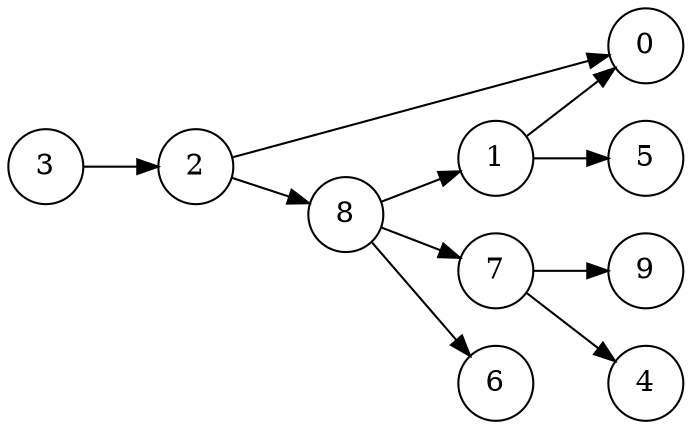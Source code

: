 digraph {
rankdir = LR;
node [shape = circle];
"1" -> "5"
"1" -> "0"
"2" -> "0"
"2" -> "8"
"3" -> "2"
"7" -> "9"
"7" -> "4"
"8" -> "6"
"8" -> "1"
"8" -> "7"
}
